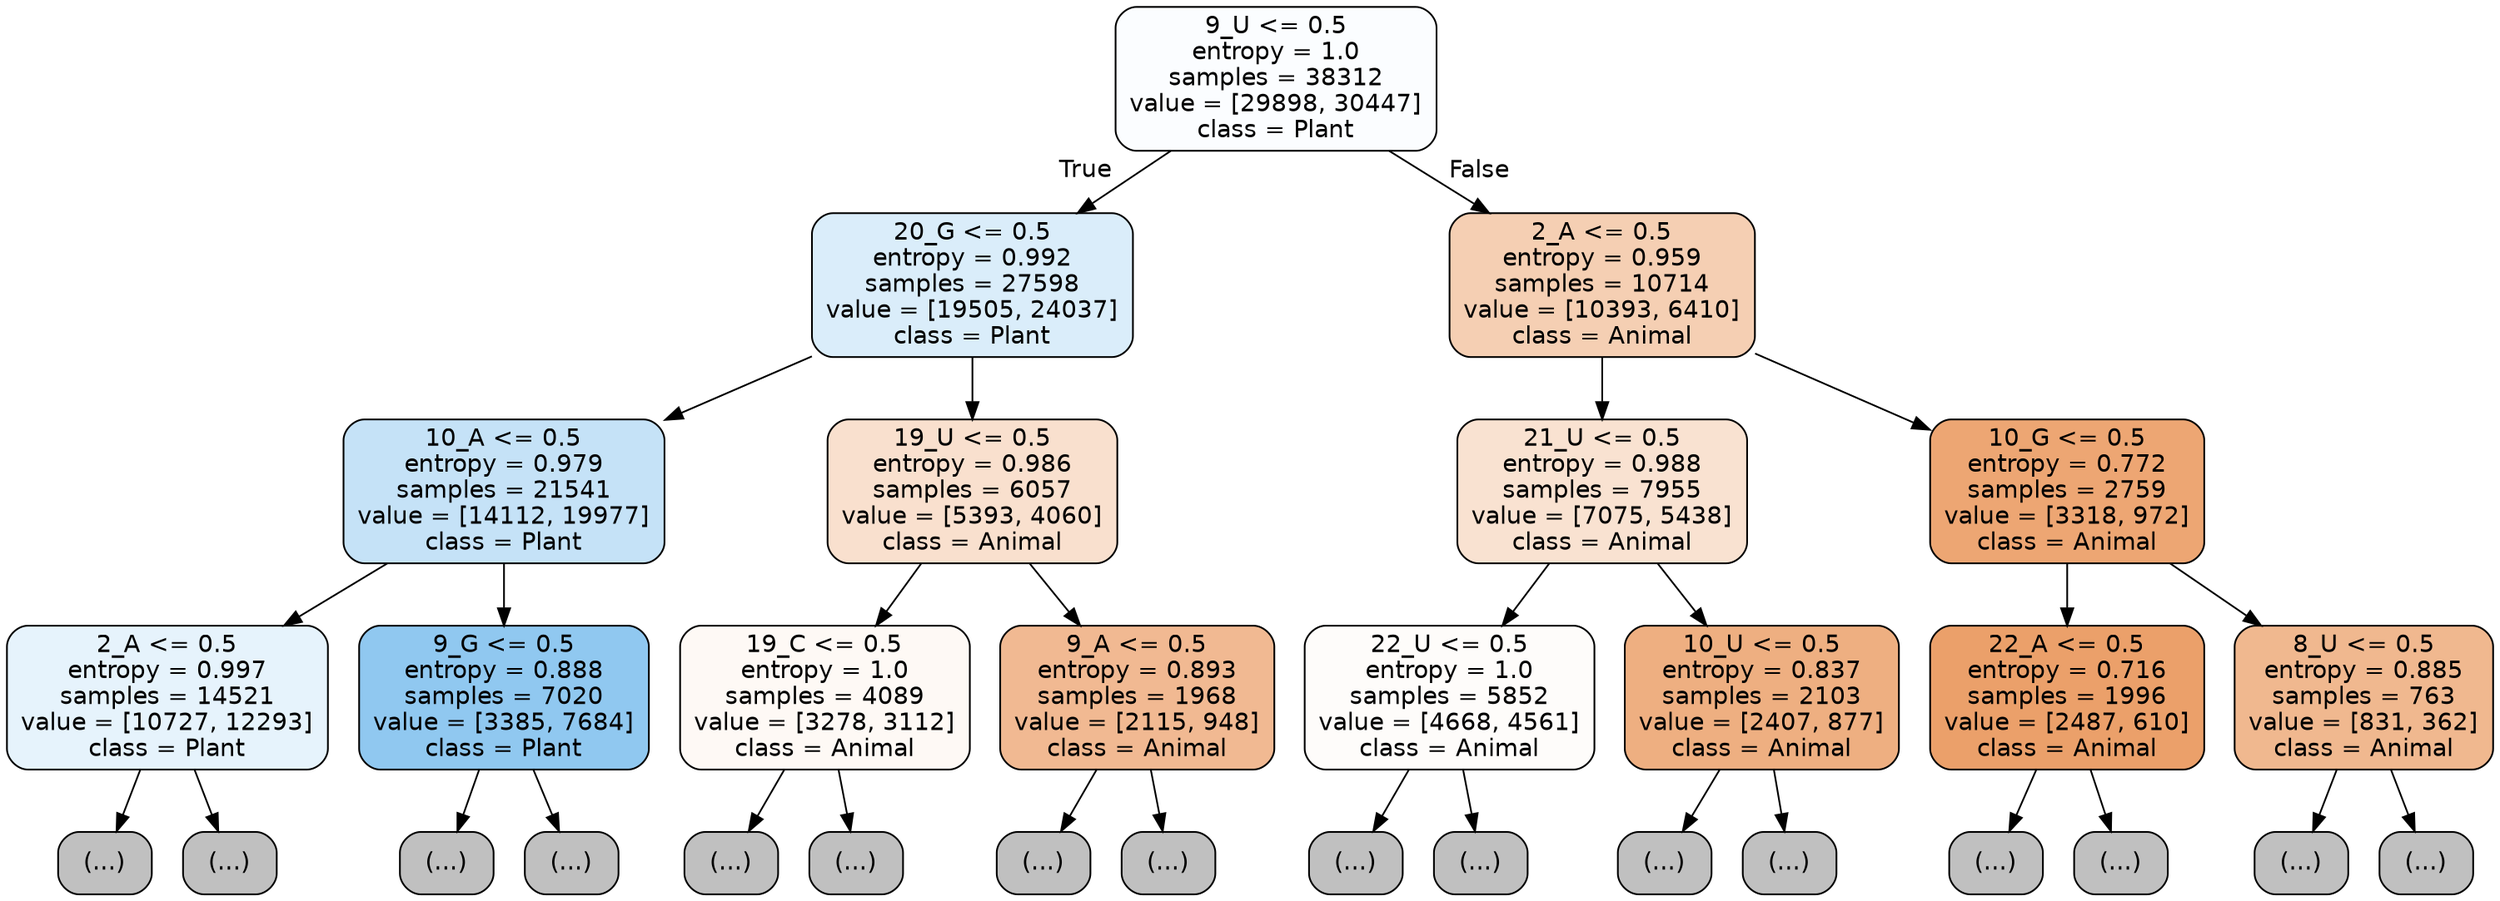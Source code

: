 digraph Tree {
node [shape=box, style="filled, rounded", color="black", fontname="helvetica"] ;
edge [fontname="helvetica"] ;
0 [label="9_U <= 0.5\nentropy = 1.0\nsamples = 38312\nvalue = [29898, 30447]\nclass = Plant", fillcolor="#fbfdff"] ;
1 [label="20_G <= 0.5\nentropy = 0.992\nsamples = 27598\nvalue = [19505, 24037]\nclass = Plant", fillcolor="#daedfa"] ;
0 -> 1 [labeldistance=2.5, labelangle=45, headlabel="True"] ;
2 [label="10_A <= 0.5\nentropy = 0.979\nsamples = 21541\nvalue = [14112, 19977]\nclass = Plant", fillcolor="#c5e2f7"] ;
1 -> 2 ;
3 [label="2_A <= 0.5\nentropy = 0.997\nsamples = 14521\nvalue = [10727, 12293]\nclass = Plant", fillcolor="#e6f3fc"] ;
2 -> 3 ;
4 [label="(...)", fillcolor="#C0C0C0"] ;
3 -> 4 ;
5055 [label="(...)", fillcolor="#C0C0C0"] ;
3 -> 5055 ;
6574 [label="9_G <= 0.5\nentropy = 0.888\nsamples = 7020\nvalue = [3385, 7684]\nclass = Plant", fillcolor="#90c8f0"] ;
2 -> 6574 ;
6575 [label="(...)", fillcolor="#C0C0C0"] ;
6574 -> 6575 ;
8032 [label="(...)", fillcolor="#C0C0C0"] ;
6574 -> 8032 ;
9049 [label="19_U <= 0.5\nentropy = 0.986\nsamples = 6057\nvalue = [5393, 4060]\nclass = Animal", fillcolor="#f9e0ce"] ;
1 -> 9049 ;
9050 [label="19_C <= 0.5\nentropy = 1.0\nsamples = 4089\nvalue = [3278, 3112]\nclass = Animal", fillcolor="#fef9f5"] ;
9049 -> 9050 ;
9051 [label="(...)", fillcolor="#C0C0C0"] ;
9050 -> 9051 ;
10632 [label="(...)", fillcolor="#C0C0C0"] ;
9050 -> 10632 ;
11199 [label="9_A <= 0.5\nentropy = 0.893\nsamples = 1968\nvalue = [2115, 948]\nclass = Animal", fillcolor="#f1b992"] ;
9049 -> 11199 ;
11200 [label="(...)", fillcolor="#C0C0C0"] ;
11199 -> 11200 ;
11905 [label="(...)", fillcolor="#C0C0C0"] ;
11199 -> 11905 ;
12228 [label="2_A <= 0.5\nentropy = 0.959\nsamples = 10714\nvalue = [10393, 6410]\nclass = Animal", fillcolor="#f5cfb3"] ;
0 -> 12228 [labeldistance=2.5, labelangle=-45, headlabel="False"] ;
12229 [label="21_U <= 0.5\nentropy = 0.988\nsamples = 7955\nvalue = [7075, 5438]\nclass = Animal", fillcolor="#f9e2d1"] ;
12228 -> 12229 ;
12230 [label="22_U <= 0.5\nentropy = 1.0\nsamples = 5852\nvalue = [4668, 4561]\nclass = Animal", fillcolor="#fefcfa"] ;
12229 -> 12230 ;
12231 [label="(...)", fillcolor="#C0C0C0"] ;
12230 -> 12231 ;
14702 [label="(...)", fillcolor="#C0C0C0"] ;
12230 -> 14702 ;
15021 [label="10_U <= 0.5\nentropy = 0.837\nsamples = 2103\nvalue = [2407, 877]\nclass = Animal", fillcolor="#eeaf81"] ;
12229 -> 15021 ;
15022 [label="(...)", fillcolor="#C0C0C0"] ;
15021 -> 15022 ;
15621 [label="(...)", fillcolor="#C0C0C0"] ;
15021 -> 15621 ;
15842 [label="10_G <= 0.5\nentropy = 0.772\nsamples = 2759\nvalue = [3318, 972]\nclass = Animal", fillcolor="#eda673"] ;
12228 -> 15842 ;
15843 [label="22_A <= 0.5\nentropy = 0.716\nsamples = 1996\nvalue = [2487, 610]\nclass = Animal", fillcolor="#eba06a"] ;
15842 -> 15843 ;
15844 [label="(...)", fillcolor="#C0C0C0"] ;
15843 -> 15844 ;
16547 [label="(...)", fillcolor="#C0C0C0"] ;
15843 -> 16547 ;
16624 [label="8_U <= 0.5\nentropy = 0.885\nsamples = 763\nvalue = [831, 362]\nclass = Animal", fillcolor="#f0b88f"] ;
15842 -> 16624 ;
16625 [label="(...)", fillcolor="#C0C0C0"] ;
16624 -> 16625 ;
16886 [label="(...)", fillcolor="#C0C0C0"] ;
16624 -> 16886 ;
}
